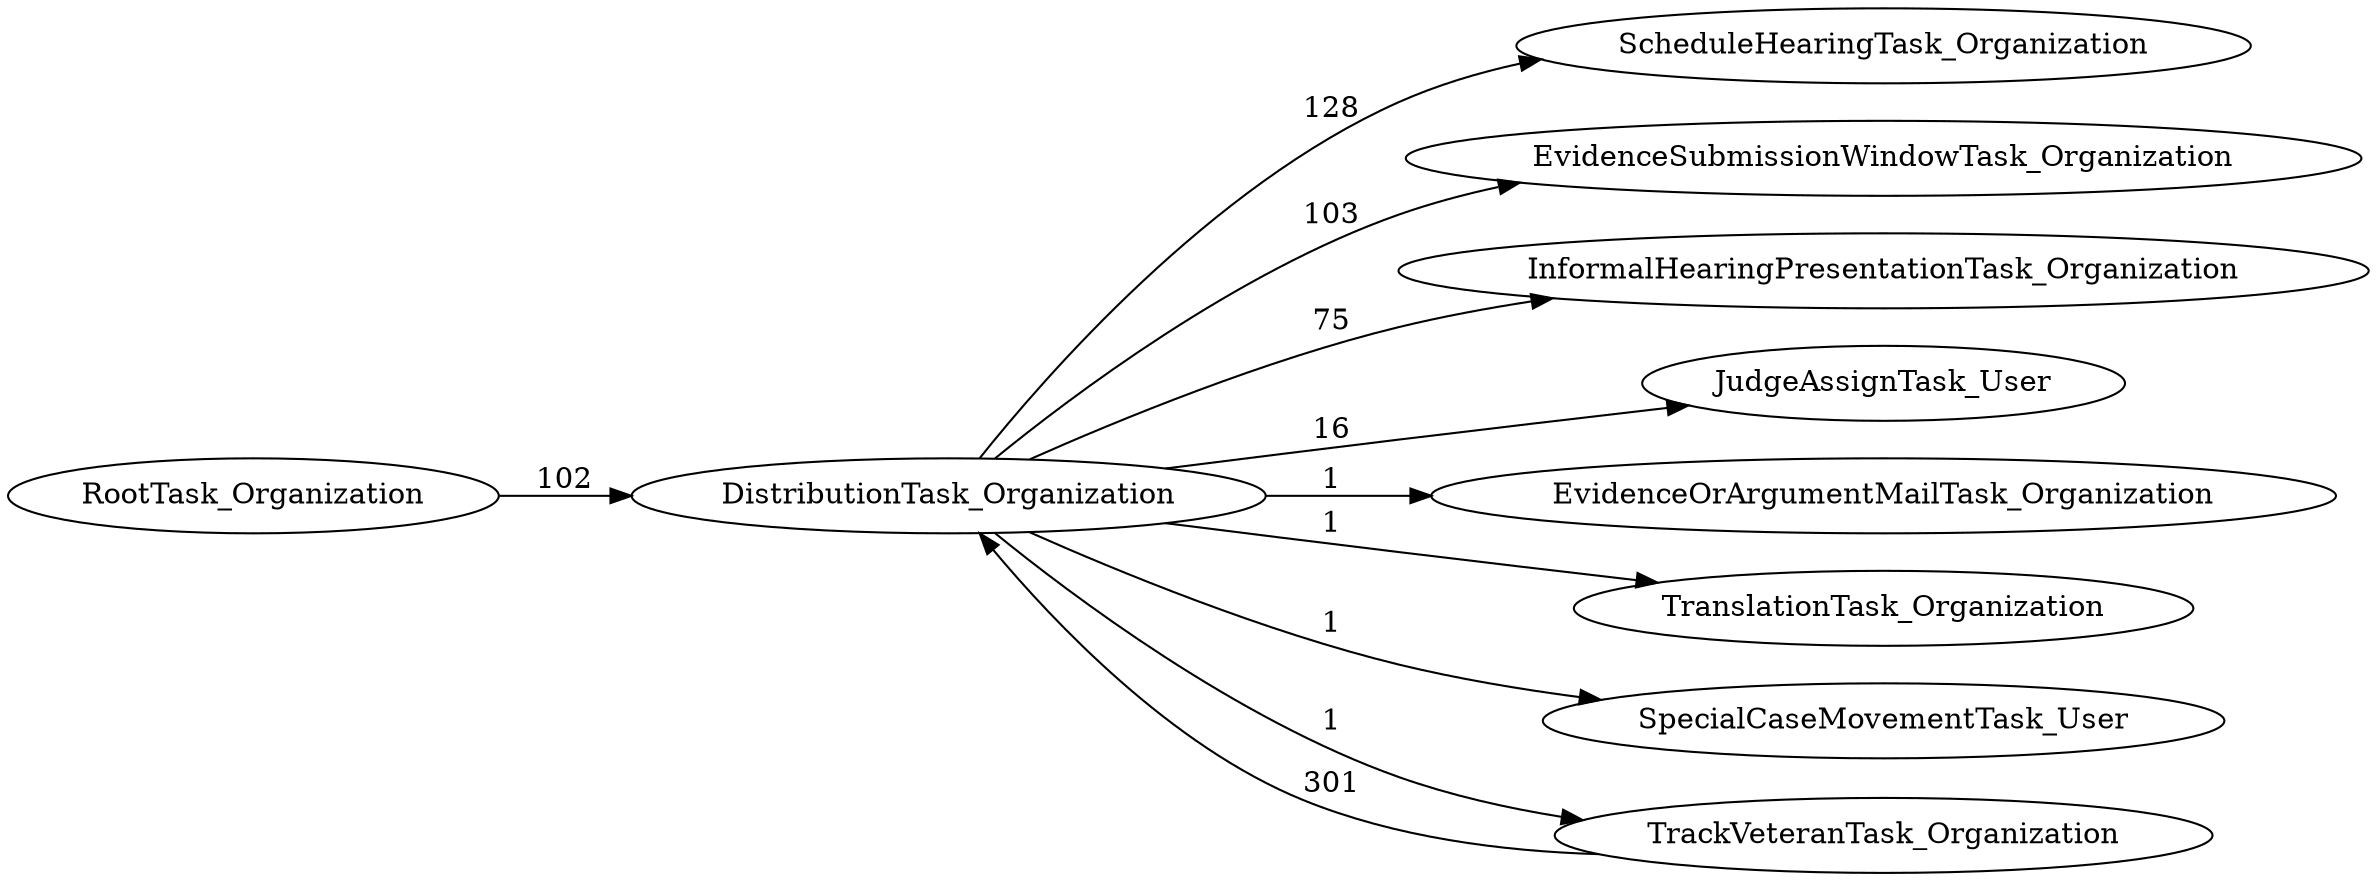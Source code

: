 digraph G {
rankdir="LR";
"DistributionTask_Organization" -> "ScheduleHearingTask_Organization" [label=128]
"DistributionTask_Organization" -> "EvidenceSubmissionWindowTask_Organization" [label=103]
"DistributionTask_Organization" -> "InformalHearingPresentationTask_Organization" [label=75]
"DistributionTask_Organization" -> "JudgeAssignTask_User" [label=16]
"DistributionTask_Organization" -> "EvidenceOrArgumentMailTask_Organization" [label=1]
"DistributionTask_Organization" -> "TranslationTask_Organization" [label=1]
"DistributionTask_Organization" -> "SpecialCaseMovementTask_User" [label=1]
"DistributionTask_Organization" -> "TrackVeteranTask_Organization" [label=1]
"TrackVeteranTask_Organization" -> "DistributionTask_Organization" [label=301]
"RootTask_Organization" -> "DistributionTask_Organization" [label=102]
}